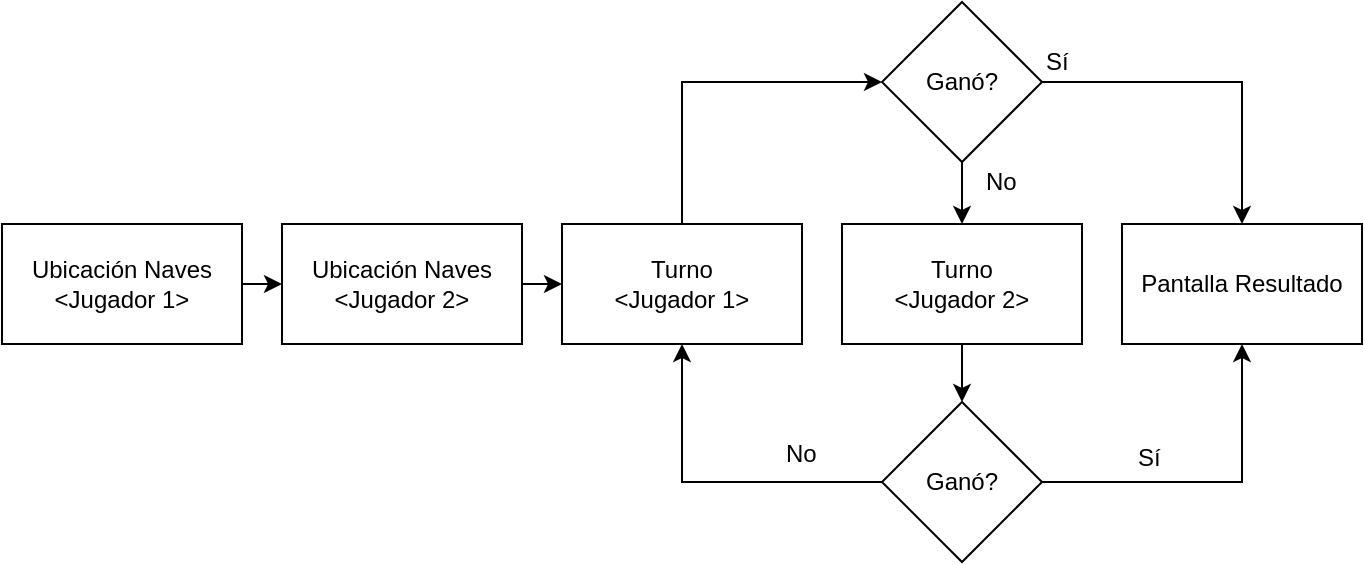 <mxfile version="10.8.4" type="device"><diagram id="pgkaSwJVLbIjgxOzJdHn" name="Page-1"><mxGraphModel dx="840" dy="442" grid="1" gridSize="10" guides="1" tooltips="1" connect="1" arrows="1" fold="1" page="1" pageScale="1" pageWidth="827" pageHeight="1169" math="0" shadow="0"><root><mxCell id="0"/><mxCell id="1" parent="0"/><mxCell id="cSnSIb7cN7sMzUMosglR-1" value="&lt;div&gt;Ubicación Naves&lt;/div&gt;&lt;div&gt;&amp;lt;Jugador 1&amp;gt;&lt;br&gt;&lt;/div&gt;" style="rounded=0;whiteSpace=wrap;html=1;" vertex="1" parent="1"><mxGeometry x="20" y="121" width="120" height="60" as="geometry"/></mxCell><mxCell id="cSnSIb7cN7sMzUMosglR-2" value="&lt;div&gt;Ubicación Naves&lt;/div&gt;&lt;div&gt;&amp;lt;Jugador 2&amp;gt;&lt;br&gt;&lt;/div&gt;" style="rounded=0;whiteSpace=wrap;html=1;" vertex="1" parent="1"><mxGeometry x="160" y="121" width="120" height="60" as="geometry"/></mxCell><mxCell id="cSnSIb7cN7sMzUMosglR-3" value="&lt;div&gt;Turno&lt;/div&gt;&lt;div&gt;&amp;lt;Jugador 1&amp;gt;&lt;br&gt;&lt;/div&gt;" style="rounded=0;whiteSpace=wrap;html=1;" vertex="1" parent="1"><mxGeometry x="300" y="121" width="120" height="60" as="geometry"/></mxCell><mxCell id="cSnSIb7cN7sMzUMosglR-4" value="&lt;div&gt;Turno&lt;/div&gt;&lt;div&gt;&amp;lt;Jugador 2&amp;gt;&lt;br&gt;&lt;/div&gt;" style="rounded=0;whiteSpace=wrap;html=1;" vertex="1" parent="1"><mxGeometry x="440" y="121" width="120" height="60" as="geometry"/></mxCell><mxCell id="cSnSIb7cN7sMzUMosglR-5" value="Ganó?" style="rhombus;whiteSpace=wrap;html=1;" vertex="1" parent="1"><mxGeometry x="460" y="10" width="80" height="80" as="geometry"/></mxCell><mxCell id="cSnSIb7cN7sMzUMosglR-6" value="Ganó?" style="rhombus;whiteSpace=wrap;html=1;" vertex="1" parent="1"><mxGeometry x="460" y="210" width="80" height="80" as="geometry"/></mxCell><mxCell id="cSnSIb7cN7sMzUMosglR-7" value="" style="endArrow=classic;html=1;entryX=0;entryY=0.5;entryDx=0;entryDy=0;exitX=1;exitY=0.5;exitDx=0;exitDy=0;" edge="1" parent="1" source="cSnSIb7cN7sMzUMosglR-1" target="cSnSIb7cN7sMzUMosglR-2"><mxGeometry width="50" height="50" relative="1" as="geometry"><mxPoint x="20" y="360" as="sourcePoint"/><mxPoint x="70" y="310" as="targetPoint"/></mxGeometry></mxCell><mxCell id="cSnSIb7cN7sMzUMosglR-8" value="" style="endArrow=classic;html=1;entryX=0;entryY=0.5;entryDx=0;entryDy=0;exitX=1;exitY=0.5;exitDx=0;exitDy=0;" edge="1" parent="1" source="cSnSIb7cN7sMzUMosglR-2" target="cSnSIb7cN7sMzUMosglR-3"><mxGeometry width="50" height="50" relative="1" as="geometry"><mxPoint x="230" y="250" as="sourcePoint"/><mxPoint x="280" y="200" as="targetPoint"/></mxGeometry></mxCell><mxCell id="cSnSIb7cN7sMzUMosglR-9" value="" style="endArrow=classic;html=1;entryX=0;entryY=0.5;entryDx=0;entryDy=0;exitX=0.5;exitY=0;exitDx=0;exitDy=0;rounded=0;" edge="1" parent="1" source="cSnSIb7cN7sMzUMosglR-3" target="cSnSIb7cN7sMzUMosglR-5"><mxGeometry width="50" height="50" relative="1" as="geometry"><mxPoint x="335" y="115" as="sourcePoint"/><mxPoint x="385" y="65" as="targetPoint"/><Array as="points"><mxPoint x="360" y="50"/></Array></mxGeometry></mxCell><mxCell id="cSnSIb7cN7sMzUMosglR-10" value="" style="endArrow=classic;html=1;entryX=0.5;entryY=0;entryDx=0;entryDy=0;exitX=0.5;exitY=1;exitDx=0;exitDy=0;" edge="1" parent="1" source="cSnSIb7cN7sMzUMosglR-5" target="cSnSIb7cN7sMzUMosglR-4"><mxGeometry width="50" height="50" relative="1" as="geometry"><mxPoint x="388" y="260" as="sourcePoint"/><mxPoint x="438" y="210" as="targetPoint"/></mxGeometry></mxCell><mxCell id="cSnSIb7cN7sMzUMosglR-11" value="" style="endArrow=classic;html=1;entryX=0.5;entryY=0;entryDx=0;entryDy=0;exitX=0.5;exitY=1;exitDx=0;exitDy=0;" edge="1" parent="1" source="cSnSIb7cN7sMzUMosglR-4" target="cSnSIb7cN7sMzUMosglR-6"><mxGeometry width="50" height="50" relative="1" as="geometry"><mxPoint x="350" y="280" as="sourcePoint"/><mxPoint x="400" y="230" as="targetPoint"/></mxGeometry></mxCell><mxCell id="cSnSIb7cN7sMzUMosglR-12" value="" style="endArrow=classic;html=1;entryX=0.5;entryY=1;entryDx=0;entryDy=0;exitX=0;exitY=0.5;exitDx=0;exitDy=0;rounded=0;" edge="1" parent="1" source="cSnSIb7cN7sMzUMosglR-6" target="cSnSIb7cN7sMzUMosglR-3"><mxGeometry width="50" height="50" relative="1" as="geometry"><mxPoint x="335" y="300" as="sourcePoint"/><mxPoint x="385" y="250" as="targetPoint"/><Array as="points"><mxPoint x="360" y="250"/></Array></mxGeometry></mxCell><mxCell id="cSnSIb7cN7sMzUMosglR-14" value="Pantalla Resultado" style="rounded=0;whiteSpace=wrap;html=1;" vertex="1" parent="1"><mxGeometry x="580" y="121" width="120" height="60" as="geometry"/></mxCell><mxCell id="cSnSIb7cN7sMzUMosglR-15" value="" style="endArrow=classic;html=1;entryX=0.5;entryY=0;entryDx=0;entryDy=0;exitX=1;exitY=0.5;exitDx=0;exitDy=0;rounded=0;" edge="1" parent="1" source="cSnSIb7cN7sMzUMosglR-5" target="cSnSIb7cN7sMzUMosglR-14"><mxGeometry width="50" height="50" relative="1" as="geometry"><mxPoint x="540" y="70" as="sourcePoint"/><mxPoint x="110" y="310" as="targetPoint"/><Array as="points"><mxPoint x="640" y="50"/></Array></mxGeometry></mxCell><mxCell id="cSnSIb7cN7sMzUMosglR-16" value="" style="endArrow=classic;html=1;entryX=0.5;entryY=1;entryDx=0;entryDy=0;exitX=1;exitY=0.5;exitDx=0;exitDy=0;rounded=0;" edge="1" parent="1" source="cSnSIb7cN7sMzUMosglR-6" target="cSnSIb7cN7sMzUMosglR-14"><mxGeometry width="50" height="50" relative="1" as="geometry"><mxPoint x="60" y="360" as="sourcePoint"/><mxPoint x="110" y="310" as="targetPoint"/><Array as="points"><mxPoint x="640" y="250"/></Array></mxGeometry></mxCell><mxCell id="cSnSIb7cN7sMzUMosglR-17" value="&lt;div&gt;Sí&lt;/div&gt;" style="text;html=1;resizable=0;points=[];autosize=1;align=left;verticalAlign=top;spacingTop=-4;" vertex="1" parent="1"><mxGeometry x="540" y="30" width="30" height="20" as="geometry"/></mxCell><mxCell id="cSnSIb7cN7sMzUMosglR-18" value="No" style="text;html=1;resizable=0;points=[];autosize=1;align=left;verticalAlign=top;spacingTop=-4;" vertex="1" parent="1"><mxGeometry x="510" y="90" width="30" height="20" as="geometry"/></mxCell><mxCell id="cSnSIb7cN7sMzUMosglR-19" value="No" style="text;html=1;resizable=0;points=[];autosize=1;align=left;verticalAlign=top;spacingTop=-4;" vertex="1" parent="1"><mxGeometry x="410" y="226" width="30" height="20" as="geometry"/></mxCell><mxCell id="cSnSIb7cN7sMzUMosglR-20" value="Sí" style="text;html=1;resizable=0;points=[];autosize=1;align=left;verticalAlign=top;spacingTop=-4;" vertex="1" parent="1"><mxGeometry x="586" y="228" width="30" height="20" as="geometry"/></mxCell></root></mxGraphModel></diagram></mxfile>